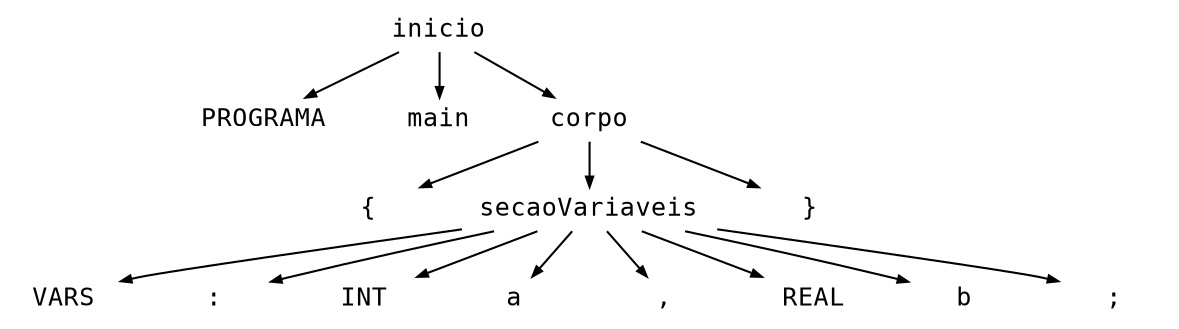 digraph astgraph {
  node [shape=none, fontsize=12, fontname="Courier", height=.1];
  ranksep=.3;
  edge [arrowsize=.5]

  node1 [label="inicio"]
  node2 [label="PROGRAMA"]
  node1 -> node2
  node3 [label="main"]
  node1 -> node3
  node4 [label="corpo"]
  node1 -> node4
  node5 [label="{"]
  node4 -> node5
  node6 [label="secaoVariaveis"]
  node4 -> node6
  node7 [label="}"]
  node4 -> node7
  node8 [label="VARS"]
  node6 -> node8
  node9 [label=":"]
  node6 -> node9
  node10 [label="INT"]
  node6 -> node10
  node11 [label="a"]
  node6 -> node11
  node12 [label=","]
  node6 -> node12
  node13 [label="REAL"]
  node6 -> node13
  node14 [label="b"]
  node6 -> node14
  node15 [label=";"]
  node6 -> node15
}
